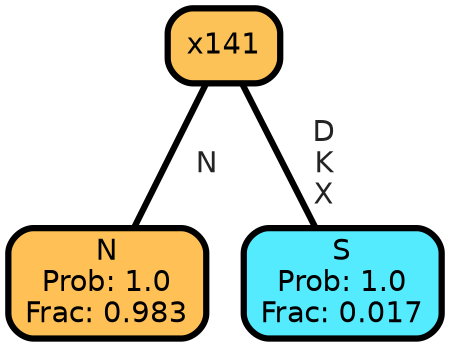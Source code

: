 graph Tree {
node [shape=box, style="filled, rounded",color="black",penwidth="3",fontcolor="black",                 fontname=helvetica] ;
graph [ranksep="0 equally", splines=straight,                 bgcolor=transparent, dpi=200] ;
edge [fontname=helvetica, fontweight=bold,fontcolor=grey14,color=black] ;
0 [label="N
Prob: 1.0
Frac: 0.983", fillcolor="#ffc155"] ;
1 [label="x141", fillcolor="#fcc157"] ;
2 [label="S
Prob: 1.0
Frac: 0.017", fillcolor="#55ebff"] ;
1 -- 0 [label=" N",penwidth=3] ;
1 -- 2 [label=" D\n K\n X",penwidth=3] ;
{rank = same;}}